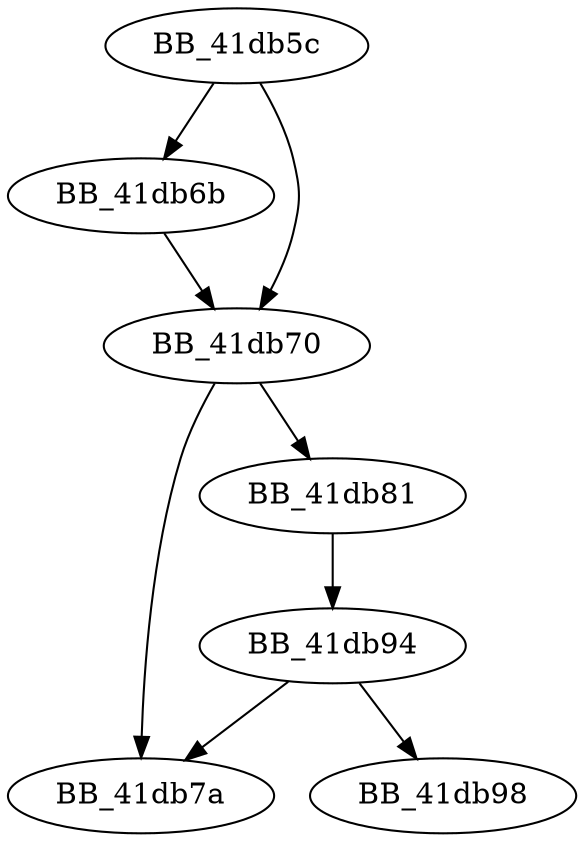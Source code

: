 DiGraph __putwch_nolock{
BB_41db5c->BB_41db6b
BB_41db5c->BB_41db70
BB_41db6b->BB_41db70
BB_41db70->BB_41db7a
BB_41db70->BB_41db81
BB_41db81->BB_41db94
BB_41db94->BB_41db7a
BB_41db94->BB_41db98
}
